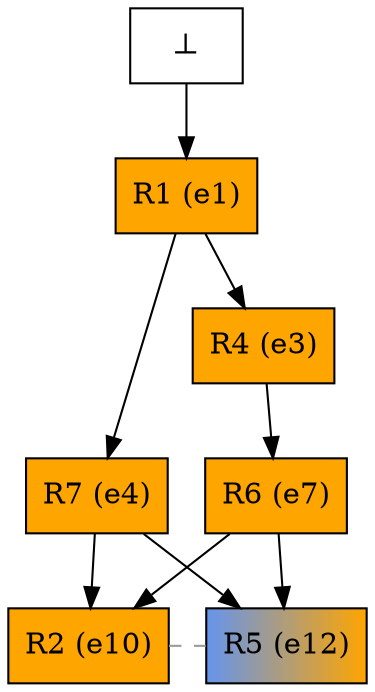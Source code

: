 digraph test {
  e1 -> e3;
  e1 -> e4;
  e3 -> e7;
  e4 -> e10;
  e7 -> e10;
  e4 -> e12;
  e7 -> e12;
  e0 -> e1;

//conflicts
  e10 -> e12 [arrowhead=none color=gray60 style=dashed constraint=false];

  e1 [color="black" fillcolor="orange:orange" label="R1 (e1)" shape=box style=filled];
  e3 [color="black" fillcolor="orange:orange" label="R4 (e3)" shape=box style=filled];
  e4 [color="black" fillcolor="orange:orange" label="R7 (e4)" shape=box style=filled];
  e7 [color="black" fillcolor="orange:orange" label="R6 (e7)" shape=box style=filled];
  e10 [color="black" fillcolor="orange:orange" label="R2 (e10)" shape=box style=filled];
  e12 [color="black" fillcolor="cornflowerblue:orange" label="R5 (e12)" shape=box style=filled];
  e0 [fillcolor="white" label="⊥" shape=box style=filled];
}
